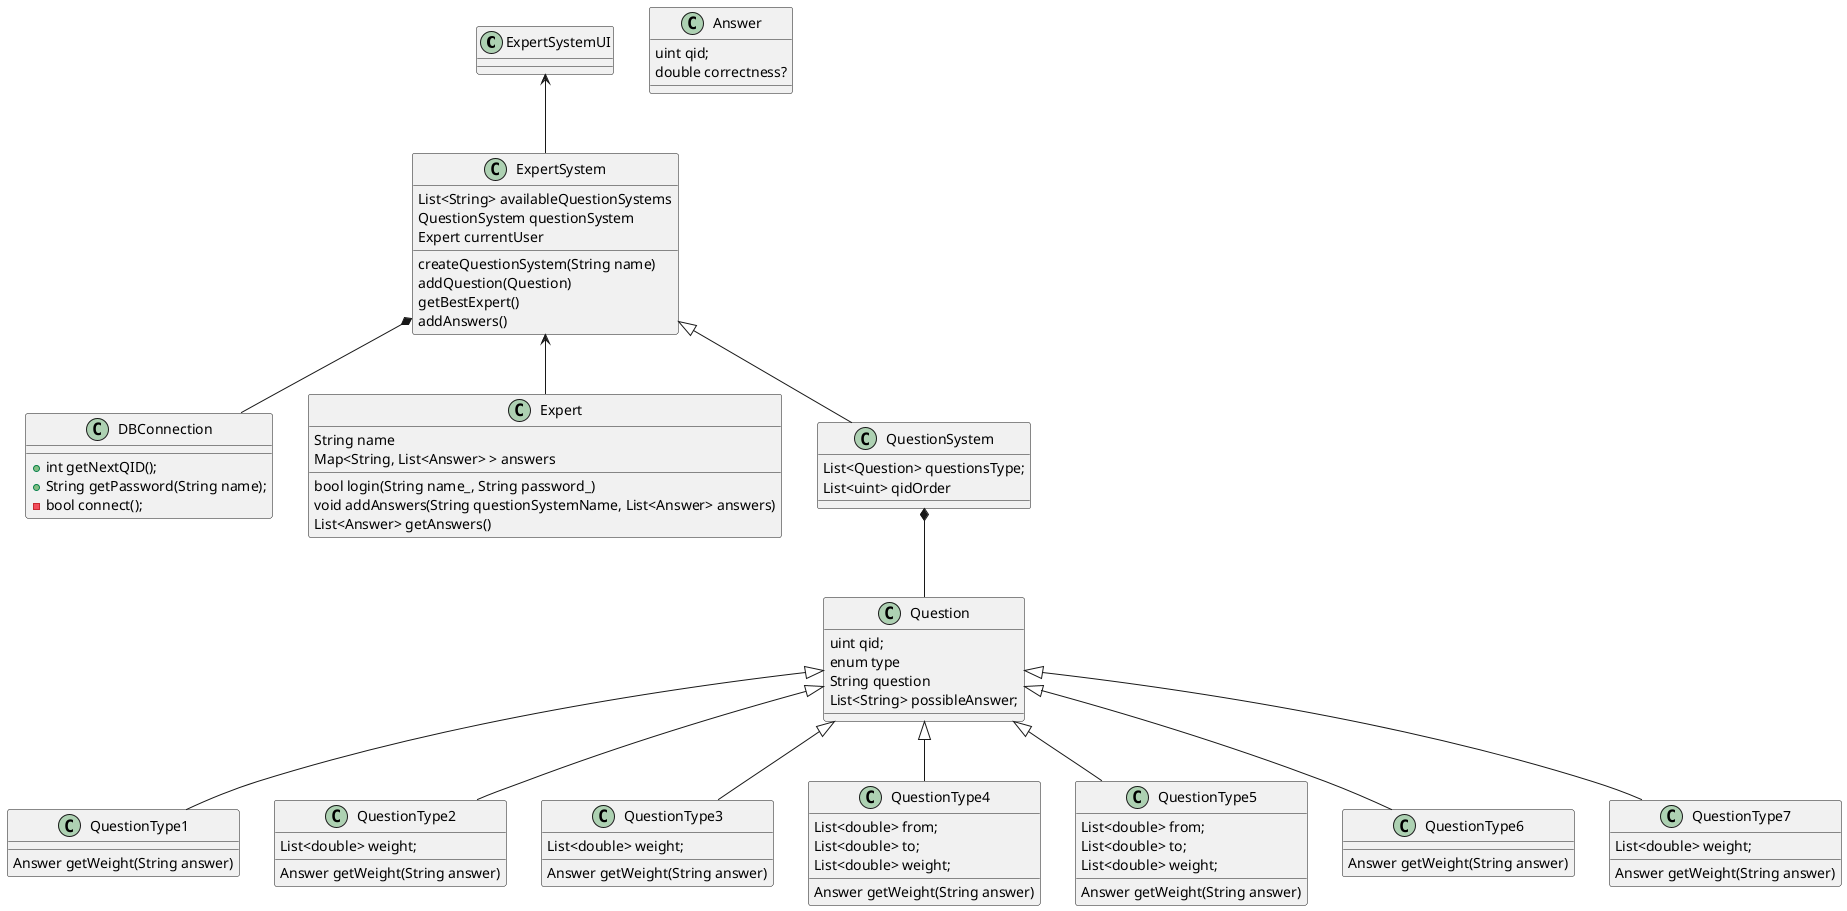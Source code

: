 @startuml

class ExpertSystemUI {

}

class ExpertSystem {
   createQuestionSystem(String name)
   addQuestion(Question)
   getBestExpert()
   addAnswers()

   List<String> availableQuestionSystems
   QuestionSystem questionSystem
   Expert currentUser
}

class DBConnection {
   +int getNextQID();
   +String getPassword(String name);
   -bool connect();
}

class Expert {
   bool login(String name_, String password_)
   void addAnswers(String questionSystemName, List<Answer> answers)
   List<Answer> getAnswers()
   String name
   Map<String, List<Answer> > answers
}

class Answer {
   uint qid;
   double correctness?
}

class QuestionSystem {
   List<Question> questionsType;
   List<uint> qidOrder
}

class Question {
   uint qid;
   enum type
   String question
   List<String> possibleAnswer;
}

class QuestionType1 {
   Answer getWeight(String answer)
}

class QuestionType2 {
   List<double> weight;
   Answer getWeight(String answer)
}

class QuestionType3 {
   List<double> weight;
   Answer getWeight(String answer)
}

class QuestionType4 {
   List<double> from;
   List<double> to;
   List<double> weight;
   Answer getWeight(String answer)
}

class QuestionType5 {
   List<double> from;
   List<double> to;
   List<double> weight;
   Answer getWeight(String answer)

}

class QuestionType6 {
   Answer getWeight(String answer)
}

class QuestionType7 {
   List<double> weight;
   Answer getWeight(String answer)
}

ExpertSystemUI <-- ExpertSystem
ExpertSystem <-- Expert
ExpertSystem <|-- QuestionSystem
ExpertSystem *-- DBConnection
QuestionSystem *-- Question
Question <|-- QuestionType1
Question <|-- QuestionType2
Question <|-- QuestionType3
Question <|-- QuestionType4
Question <|-- QuestionType5
Question <|-- QuestionType6
Question <|-- QuestionType7

/'QuestionType1 .down. QuestionType2
#QuestionType2 .down. QuestionType3
#QuestionType3 .down. QuestionType4
#QuestionType4 .down. QuestionType5
#QuestionType5 .down. QuestionType6
#QuestionType6 .down. QuestionType7'/

@enduml
